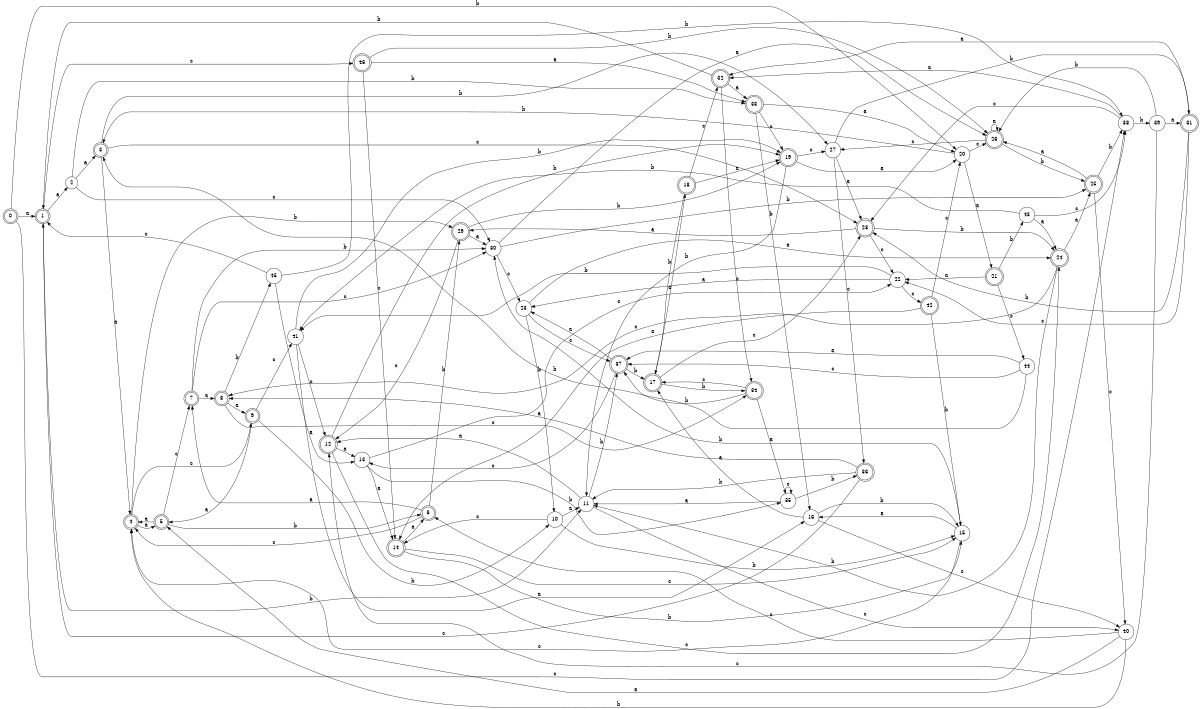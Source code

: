 digraph n38_5 {
__start0 [label="" shape="none"];

rankdir=LR;
size="8,5";

s0 [style="rounded,filled", color="black", fillcolor="white" shape="doublecircle", label="0"];
s1 [style="rounded,filled", color="black", fillcolor="white" shape="doublecircle", label="1"];
s2 [style="filled", color="black", fillcolor="white" shape="circle", label="2"];
s3 [style="rounded,filled", color="black", fillcolor="white" shape="doublecircle", label="3"];
s4 [style="rounded,filled", color="black", fillcolor="white" shape="doublecircle", label="4"];
s5 [style="rounded,filled", color="black", fillcolor="white" shape="doublecircle", label="5"];
s6 [style="rounded,filled", color="black", fillcolor="white" shape="doublecircle", label="6"];
s7 [style="rounded,filled", color="black", fillcolor="white" shape="doublecircle", label="7"];
s8 [style="rounded,filled", color="black", fillcolor="white" shape="doublecircle", label="8"];
s9 [style="rounded,filled", color="black", fillcolor="white" shape="doublecircle", label="9"];
s10 [style="filled", color="black", fillcolor="white" shape="circle", label="10"];
s11 [style="filled", color="black", fillcolor="white" shape="circle", label="11"];
s12 [style="rounded,filled", color="black", fillcolor="white" shape="doublecircle", label="12"];
s13 [style="filled", color="black", fillcolor="white" shape="circle", label="13"];
s14 [style="rounded,filled", color="black", fillcolor="white" shape="doublecircle", label="14"];
s15 [style="filled", color="black", fillcolor="white" shape="circle", label="15"];
s16 [style="filled", color="black", fillcolor="white" shape="circle", label="16"];
s17 [style="rounded,filled", color="black", fillcolor="white" shape="doublecircle", label="17"];
s18 [style="rounded,filled", color="black", fillcolor="white" shape="doublecircle", label="18"];
s19 [style="rounded,filled", color="black", fillcolor="white" shape="doublecircle", label="19"];
s20 [style="filled", color="black", fillcolor="white" shape="circle", label="20"];
s21 [style="rounded,filled", color="black", fillcolor="white" shape="doublecircle", label="21"];
s22 [style="filled", color="black", fillcolor="white" shape="circle", label="22"];
s23 [style="filled", color="black", fillcolor="white" shape="circle", label="23"];
s24 [style="rounded,filled", color="black", fillcolor="white" shape="doublecircle", label="24"];
s25 [style="rounded,filled", color="black", fillcolor="white" shape="doublecircle", label="25"];
s26 [style="rounded,filled", color="black", fillcolor="white" shape="doublecircle", label="26"];
s27 [style="filled", color="black", fillcolor="white" shape="circle", label="27"];
s28 [style="rounded,filled", color="black", fillcolor="white" shape="doublecircle", label="28"];
s29 [style="rounded,filled", color="black", fillcolor="white" shape="doublecircle", label="29"];
s30 [style="filled", color="black", fillcolor="white" shape="circle", label="30"];
s31 [style="rounded,filled", color="black", fillcolor="white" shape="doublecircle", label="31"];
s32 [style="rounded,filled", color="black", fillcolor="white" shape="doublecircle", label="32"];
s33 [style="rounded,filled", color="black", fillcolor="white" shape="doublecircle", label="33"];
s34 [style="rounded,filled", color="black", fillcolor="white" shape="doublecircle", label="34"];
s35 [style="filled", color="black", fillcolor="white" shape="circle", label="35"];
s36 [style="rounded,filled", color="black", fillcolor="white" shape="doublecircle", label="36"];
s37 [style="rounded,filled", color="black", fillcolor="white" shape="doublecircle", label="37"];
s38 [style="filled", color="black", fillcolor="white" shape="circle", label="38"];
s39 [style="filled", color="black", fillcolor="white" shape="circle", label="39"];
s40 [style="filled", color="black", fillcolor="white" shape="circle", label="40"];
s41 [style="filled", color="black", fillcolor="white" shape="circle", label="41"];
s42 [style="rounded,filled", color="black", fillcolor="white" shape="doublecircle", label="42"];
s43 [style="filled", color="black", fillcolor="white" shape="circle", label="43"];
s44 [style="filled", color="black", fillcolor="white" shape="circle", label="44"];
s45 [style="filled", color="black", fillcolor="white" shape="circle", label="45"];
s46 [style="rounded,filled", color="black", fillcolor="white" shape="doublecircle", label="46"];
s0 -> s1 [label="a"];
s0 -> s20 [label="b"];
s0 -> s38 [label="c"];
s1 -> s2 [label="a"];
s1 -> s11 [label="b"];
s1 -> s46 [label="c"];
s2 -> s3 [label="a"];
s2 -> s33 [label="b"];
s2 -> s30 [label="c"];
s3 -> s4 [label="a"];
s3 -> s27 [label="b"];
s3 -> s28 [label="c"];
s4 -> s5 [label="a"];
s4 -> s29 [label="b"];
s4 -> s9 [label="c"];
s5 -> s4 [label="a"];
s5 -> s6 [label="b"];
s5 -> s7 [label="c"];
s6 -> s7 [label="a"];
s6 -> s29 [label="b"];
s6 -> s4 [label="c"];
s7 -> s8 [label="a"];
s7 -> s30 [label="b"];
s7 -> s30 [label="c"];
s8 -> s9 [label="a"];
s8 -> s45 [label="b"];
s8 -> s34 [label="c"];
s9 -> s5 [label="a"];
s9 -> s10 [label="b"];
s9 -> s41 [label="c"];
s10 -> s11 [label="a"];
s10 -> s15 [label="b"];
s10 -> s14 [label="c"];
s11 -> s12 [label="a"];
s11 -> s37 [label="b"];
s11 -> s40 [label="c"];
s12 -> s13 [label="a"];
s12 -> s19 [label="b"];
s12 -> s24 [label="c"];
s13 -> s14 [label="a"];
s13 -> s35 [label="b"];
s13 -> s22 [label="c"];
s14 -> s6 [label="a"];
s14 -> s15 [label="b"];
s14 -> s15 [label="c"];
s15 -> s16 [label="a"];
s15 -> s30 [label="b"];
s15 -> s4 [label="c"];
s16 -> s17 [label="a"];
s16 -> s15 [label="b"];
s16 -> s40 [label="c"];
s17 -> s18 [label="a"];
s17 -> s34 [label="b"];
s17 -> s28 [label="c"];
s18 -> s19 [label="a"];
s18 -> s17 [label="b"];
s18 -> s32 [label="c"];
s19 -> s20 [label="a"];
s19 -> s11 [label="b"];
s19 -> s27 [label="c"];
s20 -> s21 [label="a"];
s20 -> s3 [label="b"];
s20 -> s26 [label="c"];
s21 -> s22 [label="a"];
s21 -> s43 [label="b"];
s21 -> s44 [label="c"];
s22 -> s23 [label="a"];
s22 -> s41 [label="b"];
s22 -> s42 [label="c"];
s23 -> s24 [label="a"];
s23 -> s10 [label="b"];
s23 -> s37 [label="c"];
s24 -> s25 [label="a"];
s24 -> s11 [label="b"];
s24 -> s8 [label="c"];
s25 -> s26 [label="a"];
s25 -> s38 [label="b"];
s25 -> s40 [label="c"];
s26 -> s26 [label="a"];
s26 -> s25 [label="b"];
s26 -> s27 [label="c"];
s27 -> s28 [label="a"];
s27 -> s31 [label="b"];
s27 -> s36 [label="c"];
s28 -> s29 [label="a"];
s28 -> s24 [label="b"];
s28 -> s22 [label="c"];
s29 -> s30 [label="a"];
s29 -> s19 [label="b"];
s29 -> s12 [label="c"];
s30 -> s26 [label="a"];
s30 -> s25 [label="b"];
s30 -> s23 [label="c"];
s31 -> s32 [label="a"];
s31 -> s28 [label="b"];
s31 -> s22 [label="c"];
s32 -> s33 [label="a"];
s32 -> s1 [label="b"];
s32 -> s34 [label="c"];
s33 -> s20 [label="a"];
s33 -> s16 [label="b"];
s33 -> s19 [label="c"];
s34 -> s35 [label="a"];
s34 -> s37 [label="b"];
s34 -> s17 [label="c"];
s35 -> s11 [label="a"];
s35 -> s36 [label="b"];
s35 -> s35 [label="c"];
s36 -> s8 [label="a"];
s36 -> s11 [label="b"];
s36 -> s1 [label="c"];
s37 -> s23 [label="a"];
s37 -> s17 [label="b"];
s37 -> s13 [label="c"];
s38 -> s32 [label="a"];
s38 -> s39 [label="b"];
s38 -> s28 [label="c"];
s39 -> s31 [label="a"];
s39 -> s26 [label="b"];
s39 -> s12 [label="c"];
s40 -> s5 [label="a"];
s40 -> s4 [label="b"];
s40 -> s6 [label="c"];
s41 -> s16 [label="a"];
s41 -> s19 [label="b"];
s41 -> s12 [label="c"];
s42 -> s14 [label="a"];
s42 -> s15 [label="b"];
s42 -> s20 [label="c"];
s43 -> s24 [label="a"];
s43 -> s41 [label="b"];
s43 -> s38 [label="c"];
s44 -> s37 [label="a"];
s44 -> s3 [label="b"];
s44 -> s37 [label="c"];
s45 -> s13 [label="a"];
s45 -> s38 [label="b"];
s45 -> s1 [label="c"];
s46 -> s33 [label="a"];
s46 -> s26 [label="b"];
s46 -> s14 [label="c"];

}